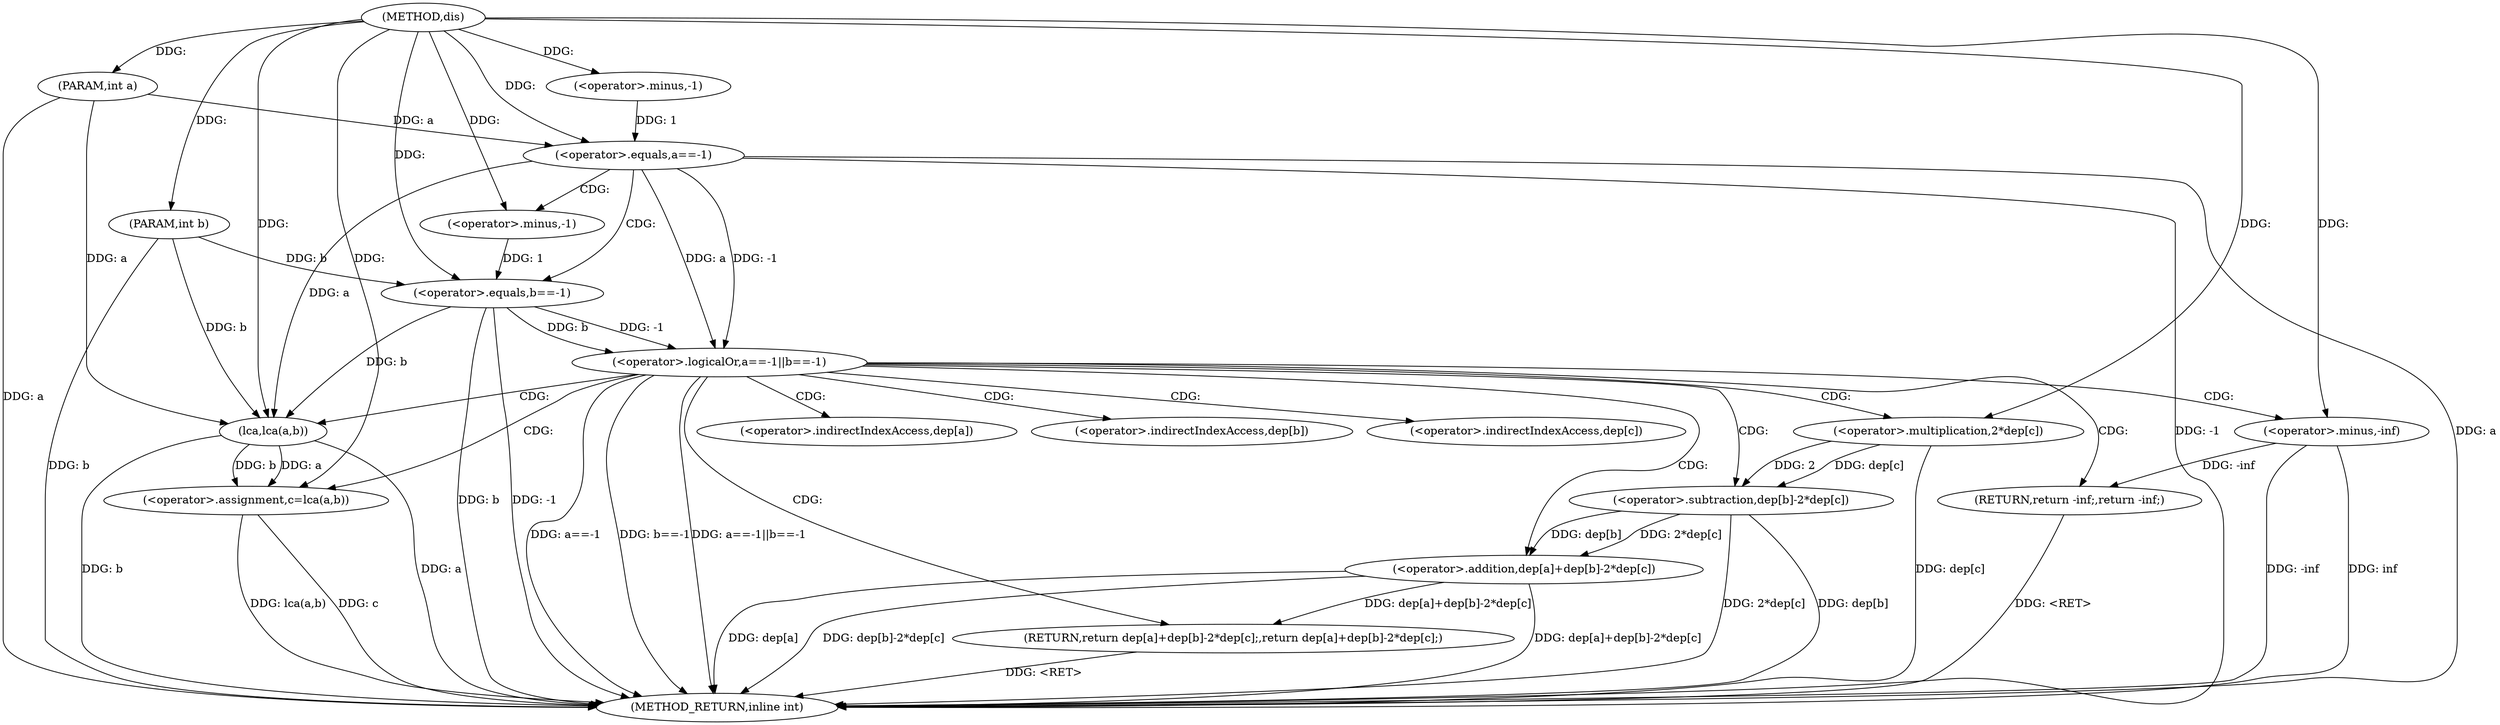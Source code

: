 digraph "dis" {  
"1000279" [label = "(METHOD,dis)" ]
"1000316" [label = "(METHOD_RETURN,inline int)" ]
"1000280" [label = "(PARAM,int a)" ]
"1000281" [label = "(PARAM,int b)" ]
"1000297" [label = "(<operator>.assignment,c=lca(a,b))" ]
"1000302" [label = "(RETURN,return dep[a]+dep[b]-2*dep[c];,return dep[a]+dep[b]-2*dep[c];)" ]
"1000284" [label = "(<operator>.logicalOr,a==-1||b==-1)" ]
"1000293" [label = "(RETURN,return -inf;,return -inf;)" ]
"1000303" [label = "(<operator>.addition,dep[a]+dep[b]-2*dep[c])" ]
"1000294" [label = "(<operator>.minus,-inf)" ]
"1000299" [label = "(lca,lca(a,b))" ]
"1000285" [label = "(<operator>.equals,a==-1)" ]
"1000289" [label = "(<operator>.equals,b==-1)" ]
"1000307" [label = "(<operator>.subtraction,dep[b]-2*dep[c])" ]
"1000287" [label = "(<operator>.minus,-1)" ]
"1000291" [label = "(<operator>.minus,-1)" ]
"1000311" [label = "(<operator>.multiplication,2*dep[c])" ]
"1000304" [label = "(<operator>.indirectIndexAccess,dep[a])" ]
"1000308" [label = "(<operator>.indirectIndexAccess,dep[b])" ]
"1000313" [label = "(<operator>.indirectIndexAccess,dep[c])" ]
  "1000302" -> "1000316"  [ label = "DDG: <RET>"] 
  "1000280" -> "1000316"  [ label = "DDG: a"] 
  "1000281" -> "1000316"  [ label = "DDG: b"] 
  "1000285" -> "1000316"  [ label = "DDG: a"] 
  "1000285" -> "1000316"  [ label = "DDG: -1"] 
  "1000284" -> "1000316"  [ label = "DDG: a==-1"] 
  "1000289" -> "1000316"  [ label = "DDG: b"] 
  "1000289" -> "1000316"  [ label = "DDG: -1"] 
  "1000284" -> "1000316"  [ label = "DDG: b==-1"] 
  "1000284" -> "1000316"  [ label = "DDG: a==-1||b==-1"] 
  "1000297" -> "1000316"  [ label = "DDG: c"] 
  "1000299" -> "1000316"  [ label = "DDG: a"] 
  "1000299" -> "1000316"  [ label = "DDG: b"] 
  "1000297" -> "1000316"  [ label = "DDG: lca(a,b)"] 
  "1000303" -> "1000316"  [ label = "DDG: dep[a]"] 
  "1000307" -> "1000316"  [ label = "DDG: dep[b]"] 
  "1000311" -> "1000316"  [ label = "DDG: dep[c]"] 
  "1000307" -> "1000316"  [ label = "DDG: 2*dep[c]"] 
  "1000303" -> "1000316"  [ label = "DDG: dep[b]-2*dep[c]"] 
  "1000303" -> "1000316"  [ label = "DDG: dep[a]+dep[b]-2*dep[c]"] 
  "1000294" -> "1000316"  [ label = "DDG: -inf"] 
  "1000293" -> "1000316"  [ label = "DDG: <RET>"] 
  "1000294" -> "1000316"  [ label = "DDG: inf"] 
  "1000279" -> "1000280"  [ label = "DDG: "] 
  "1000279" -> "1000281"  [ label = "DDG: "] 
  "1000299" -> "1000297"  [ label = "DDG: a"] 
  "1000299" -> "1000297"  [ label = "DDG: b"] 
  "1000303" -> "1000302"  [ label = "DDG: dep[a]+dep[b]-2*dep[c]"] 
  "1000294" -> "1000293"  [ label = "DDG: -inf"] 
  "1000279" -> "1000297"  [ label = "DDG: "] 
  "1000307" -> "1000303"  [ label = "DDG: dep[b]"] 
  "1000307" -> "1000303"  [ label = "DDG: 2*dep[c]"] 
  "1000285" -> "1000284"  [ label = "DDG: -1"] 
  "1000285" -> "1000284"  [ label = "DDG: a"] 
  "1000289" -> "1000284"  [ label = "DDG: -1"] 
  "1000289" -> "1000284"  [ label = "DDG: b"] 
  "1000285" -> "1000299"  [ label = "DDG: a"] 
  "1000280" -> "1000299"  [ label = "DDG: a"] 
  "1000279" -> "1000299"  [ label = "DDG: "] 
  "1000289" -> "1000299"  [ label = "DDG: b"] 
  "1000281" -> "1000299"  [ label = "DDG: b"] 
  "1000280" -> "1000285"  [ label = "DDG: a"] 
  "1000279" -> "1000285"  [ label = "DDG: "] 
  "1000287" -> "1000285"  [ label = "DDG: 1"] 
  "1000281" -> "1000289"  [ label = "DDG: b"] 
  "1000279" -> "1000289"  [ label = "DDG: "] 
  "1000291" -> "1000289"  [ label = "DDG: 1"] 
  "1000279" -> "1000294"  [ label = "DDG: "] 
  "1000311" -> "1000307"  [ label = "DDG: 2"] 
  "1000311" -> "1000307"  [ label = "DDG: dep[c]"] 
  "1000279" -> "1000287"  [ label = "DDG: "] 
  "1000279" -> "1000291"  [ label = "DDG: "] 
  "1000279" -> "1000311"  [ label = "DDG: "] 
  "1000284" -> "1000294"  [ label = "CDG: "] 
  "1000284" -> "1000299"  [ label = "CDG: "] 
  "1000284" -> "1000303"  [ label = "CDG: "] 
  "1000284" -> "1000308"  [ label = "CDG: "] 
  "1000284" -> "1000293"  [ label = "CDG: "] 
  "1000284" -> "1000304"  [ label = "CDG: "] 
  "1000284" -> "1000311"  [ label = "CDG: "] 
  "1000284" -> "1000297"  [ label = "CDG: "] 
  "1000284" -> "1000307"  [ label = "CDG: "] 
  "1000284" -> "1000302"  [ label = "CDG: "] 
  "1000284" -> "1000313"  [ label = "CDG: "] 
  "1000285" -> "1000289"  [ label = "CDG: "] 
  "1000285" -> "1000291"  [ label = "CDG: "] 
}
